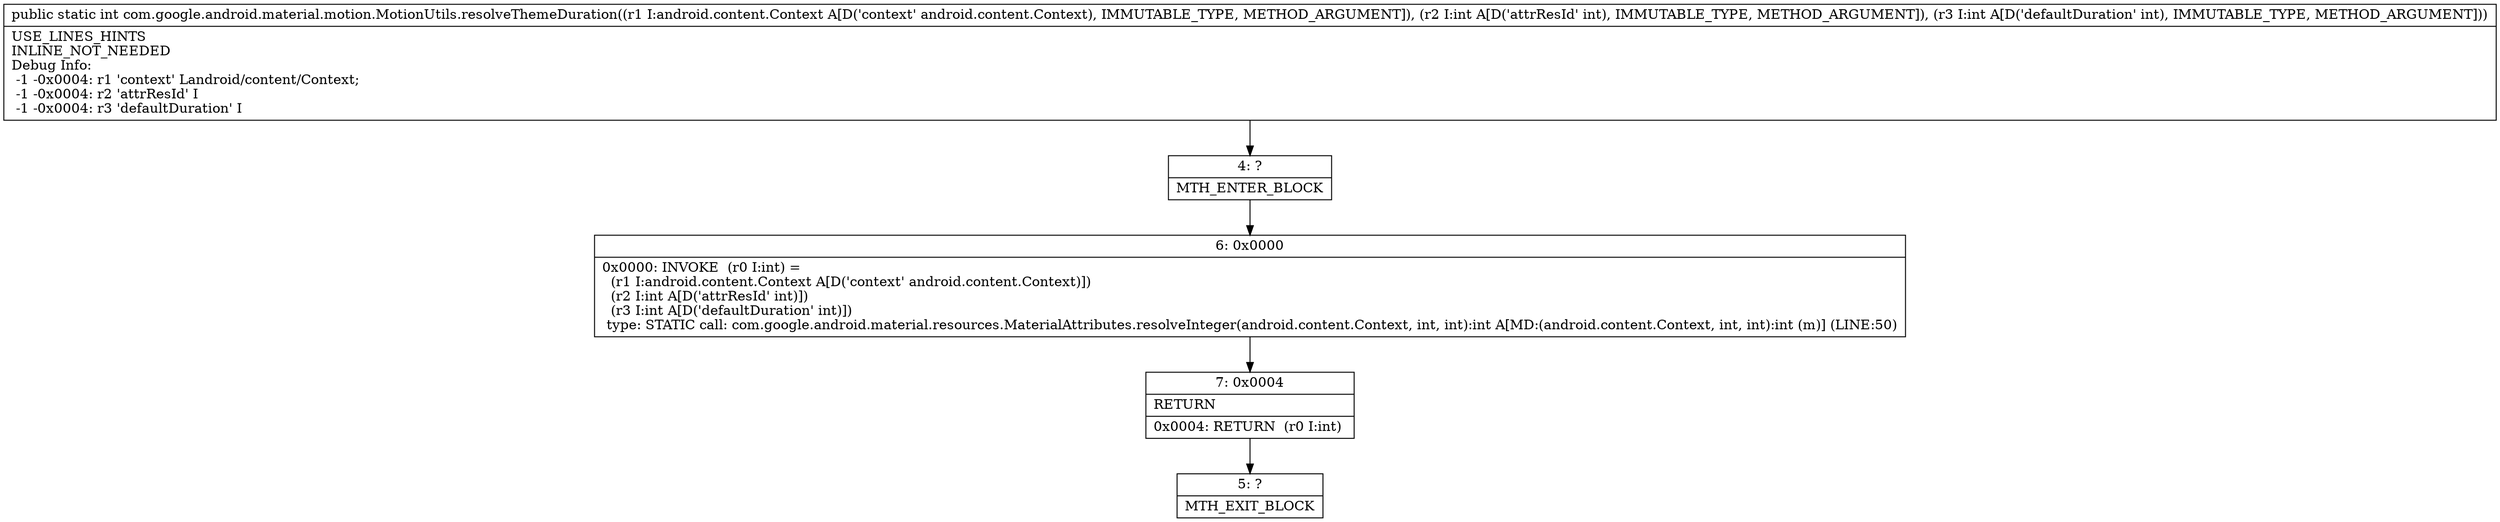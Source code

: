digraph "CFG forcom.google.android.material.motion.MotionUtils.resolveThemeDuration(Landroid\/content\/Context;II)I" {
Node_4 [shape=record,label="{4\:\ ?|MTH_ENTER_BLOCK\l}"];
Node_6 [shape=record,label="{6\:\ 0x0000|0x0000: INVOKE  (r0 I:int) = \l  (r1 I:android.content.Context A[D('context' android.content.Context)])\l  (r2 I:int A[D('attrResId' int)])\l  (r3 I:int A[D('defaultDuration' int)])\l type: STATIC call: com.google.android.material.resources.MaterialAttributes.resolveInteger(android.content.Context, int, int):int A[MD:(android.content.Context, int, int):int (m)] (LINE:50)\l}"];
Node_7 [shape=record,label="{7\:\ 0x0004|RETURN\l|0x0004: RETURN  (r0 I:int) \l}"];
Node_5 [shape=record,label="{5\:\ ?|MTH_EXIT_BLOCK\l}"];
MethodNode[shape=record,label="{public static int com.google.android.material.motion.MotionUtils.resolveThemeDuration((r1 I:android.content.Context A[D('context' android.content.Context), IMMUTABLE_TYPE, METHOD_ARGUMENT]), (r2 I:int A[D('attrResId' int), IMMUTABLE_TYPE, METHOD_ARGUMENT]), (r3 I:int A[D('defaultDuration' int), IMMUTABLE_TYPE, METHOD_ARGUMENT]))  | USE_LINES_HINTS\lINLINE_NOT_NEEDED\lDebug Info:\l  \-1 \-0x0004: r1 'context' Landroid\/content\/Context;\l  \-1 \-0x0004: r2 'attrResId' I\l  \-1 \-0x0004: r3 'defaultDuration' I\l}"];
MethodNode -> Node_4;Node_4 -> Node_6;
Node_6 -> Node_7;
Node_7 -> Node_5;
}

